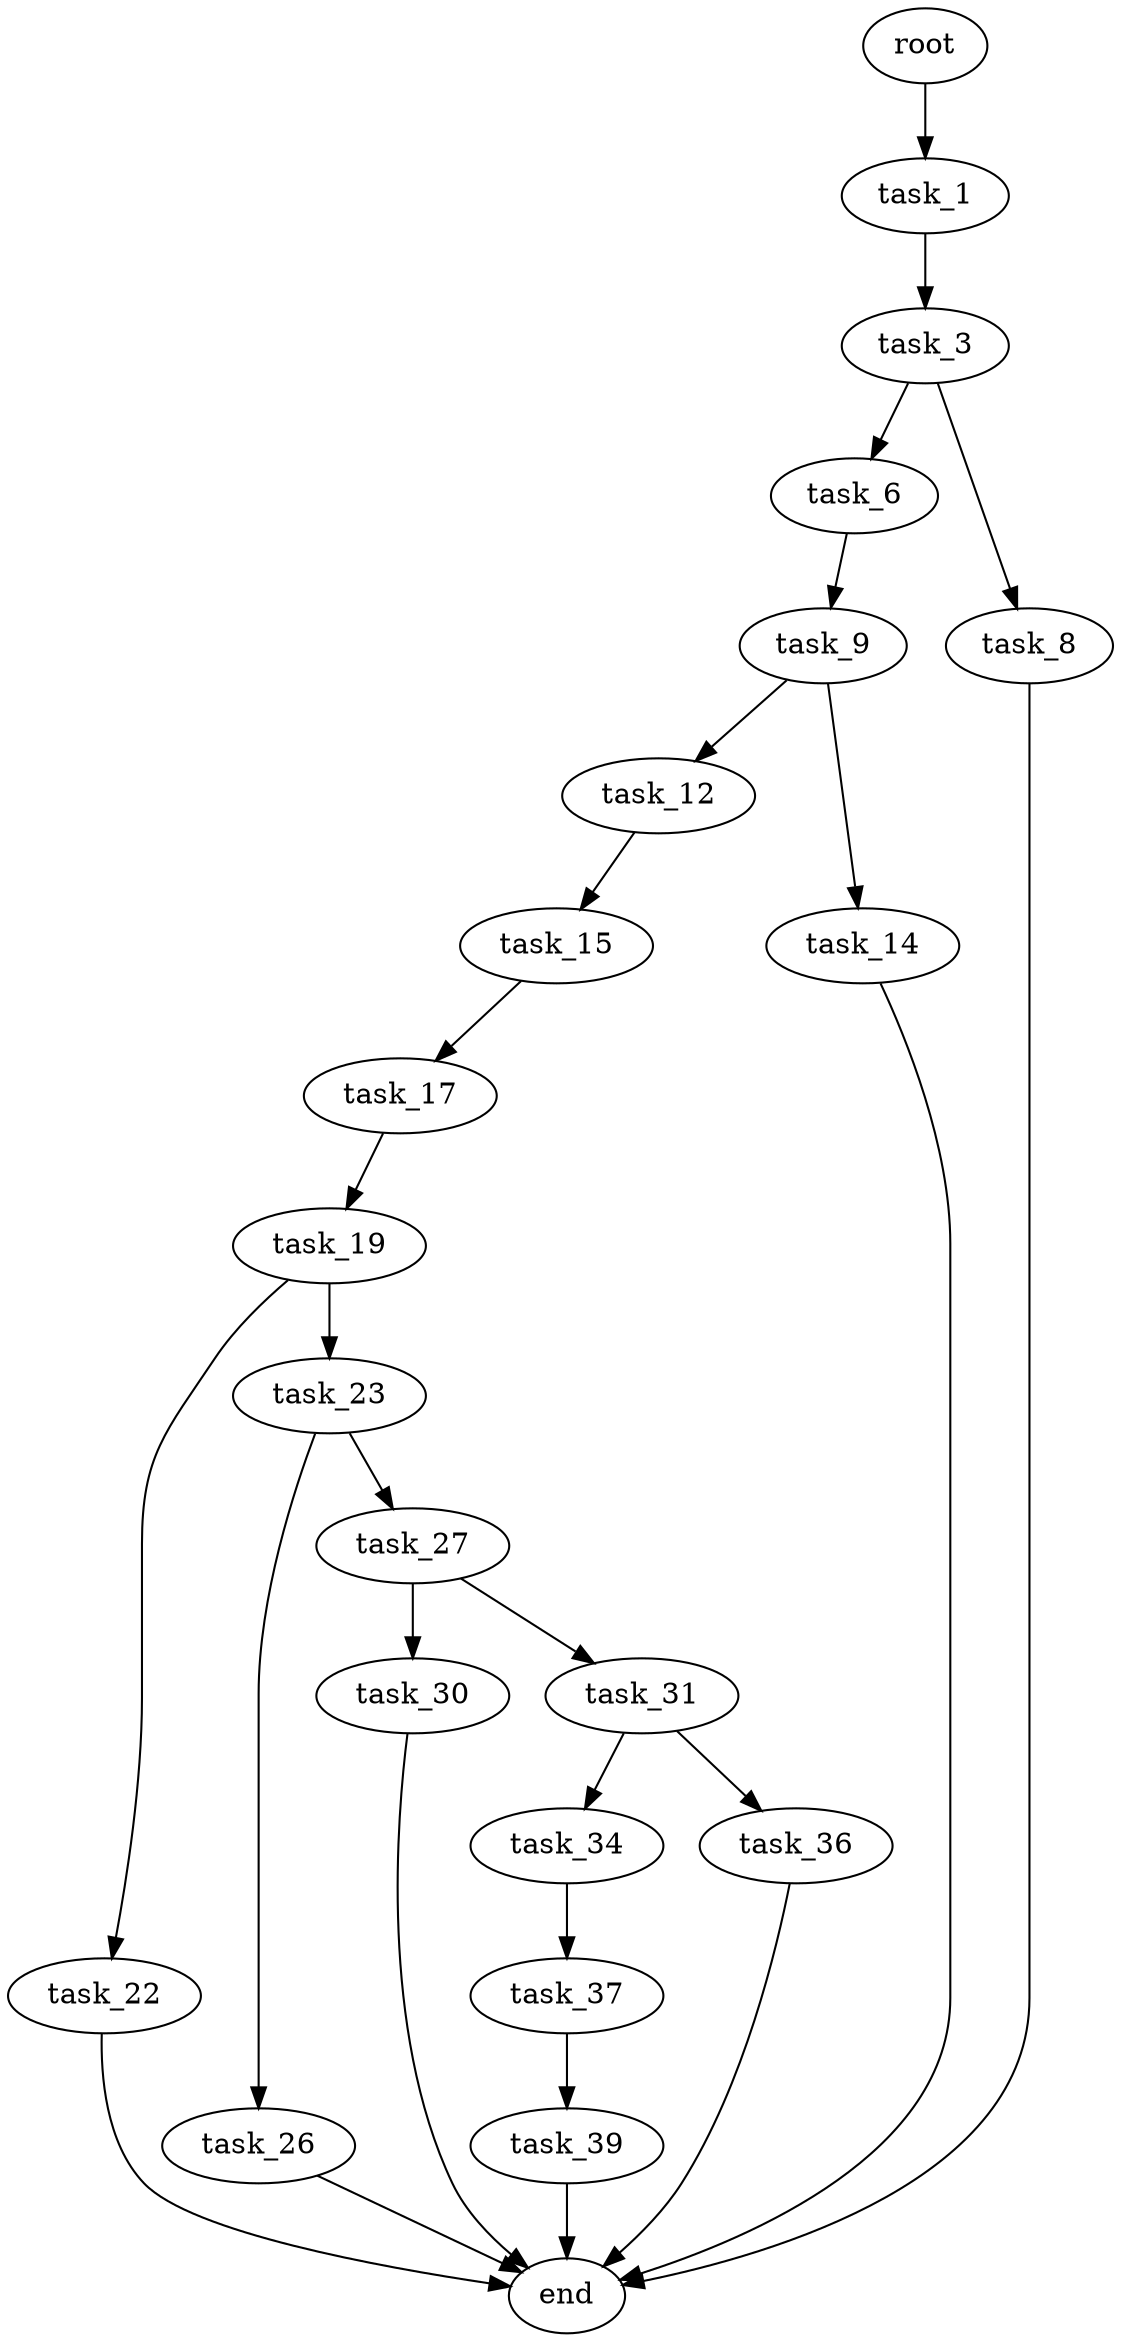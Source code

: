 digraph G {
  root [size="0.000000"];
  task_1 [size="28991029248.000000"];
  task_3 [size="134217728000.000000"];
  task_6 [size="836109053821.000000"];
  task_8 [size="5239210291.000000"];
  task_9 [size="8589934592.000000"];
  task_12 [size="549755813888.000000"];
  task_14 [size="42438112153.000000"];
  task_15 [size="368293445632.000000"];
  task_17 [size="549755813888.000000"];
  task_19 [size="697354820344.000000"];
  task_22 [size="68719476736.000000"];
  task_23 [size="1146568884206.000000"];
  task_26 [size="1073741824000.000000"];
  task_27 [size="1080641747.000000"];
  task_30 [size="4353676820.000000"];
  task_31 [size="782757789696.000000"];
  task_34 [size="14527080601.000000"];
  task_36 [size="22867418936.000000"];
  task_37 [size="134217728000.000000"];
  task_39 [size="30176070457.000000"];
  end [size="0.000000"];

  root -> task_1 [size="1.000000"];
  task_1 -> task_3 [size="75497472.000000"];
  task_3 -> task_6 [size="209715200.000000"];
  task_3 -> task_8 [size="209715200.000000"];
  task_6 -> task_9 [size="679477248.000000"];
  task_8 -> end [size="1.000000"];
  task_9 -> task_12 [size="33554432.000000"];
  task_9 -> task_14 [size="33554432.000000"];
  task_12 -> task_15 [size="536870912.000000"];
  task_14 -> end [size="1.000000"];
  task_15 -> task_17 [size="411041792.000000"];
  task_17 -> task_19 [size="536870912.000000"];
  task_19 -> task_22 [size="536870912.000000"];
  task_19 -> task_23 [size="536870912.000000"];
  task_22 -> end [size="1.000000"];
  task_23 -> task_26 [size="838860800.000000"];
  task_23 -> task_27 [size="838860800.000000"];
  task_26 -> end [size="1.000000"];
  task_27 -> task_30 [size="75497472.000000"];
  task_27 -> task_31 [size="75497472.000000"];
  task_30 -> end [size="1.000000"];
  task_31 -> task_34 [size="679477248.000000"];
  task_31 -> task_36 [size="679477248.000000"];
  task_34 -> task_37 [size="301989888.000000"];
  task_36 -> end [size="1.000000"];
  task_37 -> task_39 [size="209715200.000000"];
  task_39 -> end [size="1.000000"];
}

